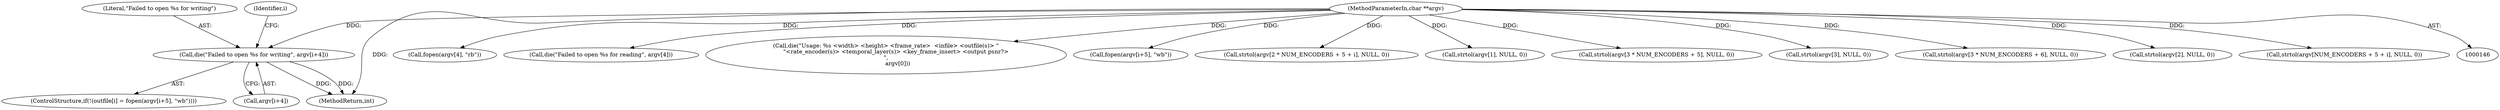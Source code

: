digraph "0_Android_5a9753fca56f0eeb9f61e342b2fccffc364f9426_22@array" {
"1000333" [label="(Call,die(\"Failed to open %s for writing\", argv[i+4]))"];
"1000148" [label="(MethodParameterIn,char **argv)"];
"1000288" [label="(Call,fopen(argv[4], \"rb\"))"];
"1000293" [label="(Call,die(\"Failed to open %s for reading\", argv[4]))"];
"1000231" [label="(Call,die(\"Usage: %s <width> <height> <frame_rate>  <infile> <outfile(s)> \"\n            \"<rate_encoder(s)> <temporal_layer(s)> <key_frame_insert> <output psnr?> \n\",\n             argv[0]))"];
"1000326" [label="(Call,fopen(argv[i+5], \"wb\"))"];
"1000334" [label="(Literal,\"Failed to open %s for writing\")"];
"1000378" [label="(Call,strtol(argv[2 * NUM_ENCODERS + 5 + i], NULL, 0))"];
"1000320" [label="(ControlStructure,if(!(outfile[i] = fopen(argv[i+5], \"wb\"))))"];
"1000335" [label="(Call,argv[i+4])"];
"1000242" [label="(Call,strtol(argv[1], NULL, 0))"];
"1000438" [label="(Call,strtol(argv[3 * NUM_ENCODERS + 5], NULL, 0))"];
"1000148" [label="(MethodParameterIn,char **argv)"];
"1000258" [label="(Call,strtol(argv[3], NULL, 0))"];
"1000333" [label="(Call,die(\"Failed to open %s for writing\", argv[i+4]))"];
"1000306" [label="(Identifier,i)"];
"1001731" [label="(MethodReturn,int)"];
"1000450" [label="(Call,strtol(argv[3 * NUM_ENCODERS + 6], NULL, 0))"];
"1000250" [label="(Call,strtol(argv[2], NULL, 0))"];
"1000354" [label="(Call,strtol(argv[NUM_ENCODERS + 5 + i], NULL, 0))"];
"1000333" -> "1000320"  [label="AST: "];
"1000333" -> "1000335"  [label="CFG: "];
"1000334" -> "1000333"  [label="AST: "];
"1000335" -> "1000333"  [label="AST: "];
"1000306" -> "1000333"  [label="CFG: "];
"1000333" -> "1001731"  [label="DDG: "];
"1000333" -> "1001731"  [label="DDG: "];
"1000148" -> "1000333"  [label="DDG: "];
"1000148" -> "1000146"  [label="AST: "];
"1000148" -> "1001731"  [label="DDG: "];
"1000148" -> "1000231"  [label="DDG: "];
"1000148" -> "1000242"  [label="DDG: "];
"1000148" -> "1000250"  [label="DDG: "];
"1000148" -> "1000258"  [label="DDG: "];
"1000148" -> "1000288"  [label="DDG: "];
"1000148" -> "1000293"  [label="DDG: "];
"1000148" -> "1000326"  [label="DDG: "];
"1000148" -> "1000354"  [label="DDG: "];
"1000148" -> "1000378"  [label="DDG: "];
"1000148" -> "1000438"  [label="DDG: "];
"1000148" -> "1000450"  [label="DDG: "];
}
